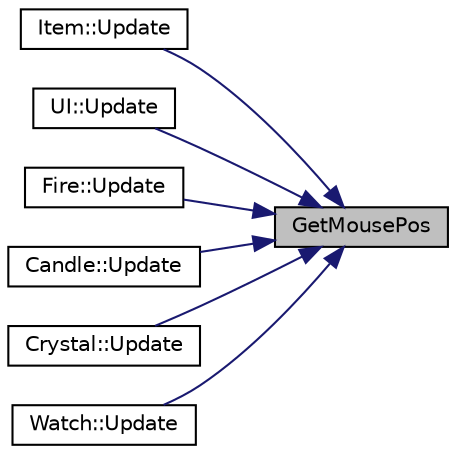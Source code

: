 digraph "GetMousePos"
{
 // LATEX_PDF_SIZE
  edge [fontname="Helvetica",fontsize="10",labelfontname="Helvetica",labelfontsize="10"];
  node [fontname="Helvetica",fontsize="10",shape=record];
  rankdir="RL";
  Node1 [label="GetMousePos",height=0.2,width=0.4,color="black", fillcolor="grey75", style="filled", fontcolor="black",tooltip="マウスの座標取得関数"];
  Node1 -> Node2 [dir="back",color="midnightblue",fontsize="10",style="solid",fontname="Helvetica"];
  Node2 [label="Item::Update",height=0.2,width=0.4,color="black", fillcolor="white", style="filled",URL="$class_item.html#a93dd04b3c6bd57e9bf255abc2dfd70a5",tooltip="マウスが画像情報に重なった場合、黒ポリゴンを重ねる"];
  Node1 -> Node3 [dir="back",color="midnightblue",fontsize="10",style="solid",fontname="Helvetica"];
  Node3 [label="UI::Update",height=0.2,width=0.4,color="black", fillcolor="white", style="filled",URL="$class_u_i.html#aa88f13bd32fa1501837d58d9d4aa2c1d",tooltip="UIの生存情報の更新 GameScene に実装されている UI の処理"];
  Node1 -> Node4 [dir="back",color="midnightblue",fontsize="10",style="solid",fontname="Helvetica"];
  Node4 [label="Fire::Update",height=0.2,width=0.4,color="black", fillcolor="white", style="filled",URL="$class_fire.html#a98dc82aa5d04562e3f298deda6c37a9a",tooltip="蝋燭の点灯情報に基づいて、火を更新 火の生死管理 蝋燭が溶けて火の座標が下がる処理"];
  Node1 -> Node5 [dir="back",color="midnightblue",fontsize="10",style="solid",fontname="Helvetica"];
  Node5 [label="Candle::Update",height=0.2,width=0.4,color="black", fillcolor="white", style="filled",URL="$class_candle.html#ad1c90d9b6a6df8cfb7063c3837cd5405",tooltip="蝋燭の更新 蝋燭の生死管理 キャンドル明滅の管理 キャンドルが溶けて座標が下がる処理"];
  Node1 -> Node6 [dir="back",color="midnightblue",fontsize="10",style="solid",fontname="Helvetica"];
  Node6 [label="Crystal::Update",height=0.2,width=0.4,color="black", fillcolor="white", style="filled",URL="$class_crystal.html#ab48cd1bfbae2b0b10454edf2aec45e22",tooltip="水晶の更新 ゲームシーン以外では死亡 死んでいなければ当たり判定を取る"];
  Node1 -> Node7 [dir="back",color="midnightblue",fontsize="10",style="solid",fontname="Helvetica"];
  Node7 [label="Watch::Update",height=0.2,width=0.4,color="black", fillcolor="white", style="filled",URL="$class_watch.html#af9d38be1512f05cad910968e7e8aba5d",tooltip="時計の更新 ゲームシーン以外では死亡 死んでいなければ当たり判定を取る"];
}
